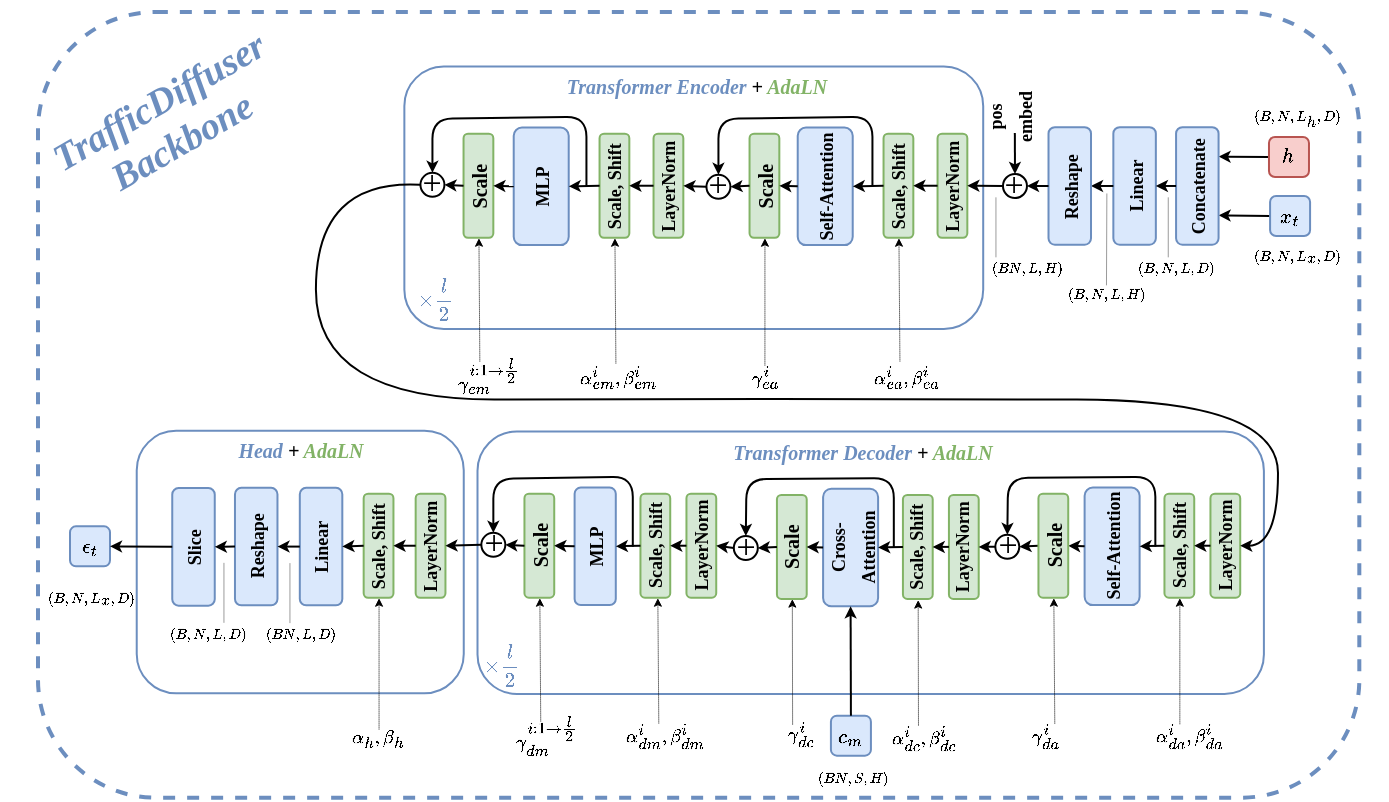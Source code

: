<mxfile><diagram name="Page-1" id="Ao6oZYzSkwCpluXzxe4u"><mxGraphModel dx="4191" dy="3201" grid="1" gridSize="10" guides="1" tooltips="1" connect="1" arrows="1" fold="1" page="1" pageScale="1" pageWidth="850" pageHeight="1100" math="1" shadow="0"><root><mxCell id="0"/><mxCell id="1" parent="0"/><mxCell id="OW3u8mkzrVwNZKnY8nSh-4" value="" style="rounded=1;whiteSpace=wrap;html=1;strokeWidth=2;dashed=1;fillColor=default;strokeColor=#6C8EBF;fontFamily=Times New Roman;" parent="1" vertex="1"><mxGeometry x="-2470" y="-2154" width="660.66" height="392.83" as="geometry"/></mxCell><mxCell id="4" value="" style="rounded=1;whiteSpace=wrap;html=1;fillColor=#FFFFFF;strokeColor=#6c8ebf;strokeWidth=1;fontFamily=Times New Roman;rotation=-90;" parent="1" vertex="1"><mxGeometry x="-2119.26" y="-2075.27" width="131.22" height="393.2" as="geometry"/></mxCell><mxCell id="77" value="" style="rounded=1;whiteSpace=wrap;html=1;fillColor=#FFFFFF;strokeColor=#6c8ebf;strokeWidth=1;fontFamily=Times New Roman;rotation=-90;" parent="1" vertex="1"><mxGeometry x="-2207.72" y="-2205.82" width="131.22" height="289.42" as="geometry"/></mxCell><mxCell id="76" value="" style="rounded=1;whiteSpace=wrap;html=1;fillColor=#FFFFFF;strokeColor=#6c8ebf;strokeWidth=1;fontFamily=Times New Roman;rotation=-90;" parent="1" vertex="1"><mxGeometry x="-2404.49" y="-1960.73" width="131.22" height="163.51" as="geometry"/></mxCell><mxCell id="OW3u8mkzrVwNZKnY8nSh-23" value="&lt;font color=&quot;#6c8ebf&quot;&gt;&lt;b style=&quot;&quot;&gt;&lt;font style=&quot;font-size: 19px;&quot;&gt;&lt;i style=&quot;&quot;&gt;TrafficDiffuser&lt;/i&gt;&lt;/font&gt;&lt;/b&gt;&lt;/font&gt;&lt;div&gt;&lt;font color=&quot;#6c8ebf&quot;&gt;&lt;b style=&quot;&quot;&gt;&lt;font style=&quot;&quot;&gt;&lt;i style=&quot;&quot;&gt;&lt;font style=&quot;font-size: 19px;&quot;&gt;Backbone&lt;/font&gt;&lt;br&gt;&lt;/i&gt;&lt;/font&gt;&lt;/b&gt;&lt;/font&gt;&lt;/div&gt;" style="text;html=1;align=center;verticalAlign=middle;resizable=0;points=[];autosize=1;fontFamily=Times New Roman;rotation=-30;" parent="1" vertex="1"><mxGeometry x="-2474.28" y="-2128.58" width="140" height="60" as="geometry"/></mxCell><mxCell id="OW3u8mkzrVwNZKnY8nSh-22" value="&lt;h6 style=&quot;font-size: 9px;&quot;&gt;&lt;font style=&quot;font-size: 9px;&quot;&gt;&lt;b&gt;Scale, Shift&lt;/b&gt;&lt;/font&gt;&lt;/h6&gt;" style="rounded=1;whiteSpace=wrap;html=1;fontFamily=Times New Roman;fillColor=#d5e8d4;strokeColor=#82b366;align=center;rotation=-90;" parent="1" vertex="1"><mxGeometry x="-2065.78" y="-2074.58" width="52" height="14.89" as="geometry"/></mxCell><mxCell id="OW3u8mkzrVwNZKnY8nSh-93" value="&lt;div style=&quot;font-size: 10px;&quot;&gt;&lt;font color=&quot;#6c8ebf&quot; style=&quot;font-size: 10px;&quot;&gt;&lt;b&gt;&lt;i&gt;Transformer Encoder&lt;/i&gt;&lt;/b&gt;&lt;/font&gt;&lt;font color=&quot;#b85450&quot; style=&quot;font-size: 10px;&quot;&gt;&lt;b&gt;&lt;i&gt; &lt;/i&gt;&lt;/b&gt;&lt;/font&gt;&lt;font style=&quot;font-size: 10px;&quot;&gt;&lt;b&gt;&lt;i&gt;+&lt;/i&gt;&lt;/b&gt;&lt;/font&gt;&lt;font color=&quot;#b85450&quot; style=&quot;font-size: 10px;&quot;&gt;&lt;b&gt;&lt;i&gt; &lt;/i&gt;&lt;/b&gt;&lt;/font&gt;&lt;font color=&quot;#82b366&quot; style=&quot;font-size: 10px;&quot;&gt;&lt;b&gt;&lt;i&gt;AdaLN&lt;/i&gt;&lt;/b&gt;&lt;/font&gt;&lt;font color=&quot;#82b366&quot; style=&quot;font-size: 10px;&quot;&gt;&lt;b&gt;&lt;i&gt;&lt;br&gt;&lt;/i&gt;&lt;/b&gt;&lt;/font&gt;&lt;/div&gt;" style="text;html=1;align=center;verticalAlign=middle;resizable=0;points=[];autosize=1;fontFamily=Times New Roman;rotation=0;" parent="1" vertex="1"><mxGeometry x="-2216.28" y="-2131.51" width="150" height="30" as="geometry"/></mxCell><mxCell id="OW3u8mkzrVwNZKnY8nSh-112" value="&lt;h6&gt;&lt;font style=&quot;font-size: 9px;&quot;&gt;&lt;b&gt;LayerNorm&lt;/b&gt;&lt;/font&gt;&lt;/h6&gt;" style="rounded=1;whiteSpace=wrap;html=1;fontFamily=Times New Roman;fillColor=#d5e8d4;strokeColor=#82b366;align=center;rotation=-90;aspect=fixed;" parent="1" vertex="1"><mxGeometry x="-2038.78" y="-2074.58" width="52" height="14.89" as="geometry"/></mxCell><mxCell id="OW3u8mkzrVwNZKnY8nSh-113" value="" style="endArrow=none;html=1;rounded=0;endSize=3;exitX=0.5;exitY=1;exitDx=0;exitDy=0;entryX=0.5;entryY=0;entryDx=0;entryDy=0;fontFamily=Times New Roman;endFill=0;startArrow=classic;startFill=1;startSize=3;" parent="1" source="OW3u8mkzrVwNZKnY8nSh-22" target="OW3u8mkzrVwNZKnY8nSh-112" edge="1"><mxGeometry width="50" height="50" relative="1" as="geometry"><mxPoint x="-2019.78" y="-2065.58" as="sourcePoint"/><mxPoint x="-2001.78" y="-2065.58" as="targetPoint"/></mxGeometry></mxCell><mxCell id="OW3u8mkzrVwNZKnY8nSh-117" value="" style="endArrow=none;html=1;rounded=0;strokeWidth=0.5;fontFamily=Times New Roman;fontSize=10;startSize=3;endSize=3;fillColor=#dae8fc;strokeColor=#000000;startArrow=classic;startFill=1;movable=1;resizable=1;rotatable=1;deletable=1;editable=1;connectable=1;dashed=1;dashPattern=1 1;entryX=0.506;entryY=0.252;entryDx=0;entryDy=0;entryPerimeter=0;exitX=0;exitY=0.5;exitDx=0;exitDy=0;" parent="1" source="OW3u8mkzrVwNZKnY8nSh-212" edge="1"><mxGeometry width="50" height="50" relative="1" as="geometry"><mxPoint x="-2106.78" y="-2036.51" as="sourcePoint"/><mxPoint x="-2106.79" y="-1977.5" as="targetPoint"/></mxGeometry></mxCell><mxCell id="OW3u8mkzrVwNZKnY8nSh-205" value="&lt;font style=&quot;font-size: 17px;&quot;&gt;+&lt;/font&gt;" style="ellipse;whiteSpace=wrap;html=1;aspect=fixed;fontFamily=Times New Roman;rotation=0;" parent="1" vertex="1"><mxGeometry x="-2135.78" y="-2072.58" width="12" height="12" as="geometry"/></mxCell><mxCell id="OW3u8mkzrVwNZKnY8nSh-208" value="" style="endArrow=none;html=1;rounded=1;endSize=3;exitX=0.5;exitY=0;exitDx=0;exitDy=0;fontFamily=Times New Roman;endFill=0;startArrow=classic;startFill=1;startSize=3;curved=0;" parent="1" source="OW3u8mkzrVwNZKnY8nSh-205" edge="1"><mxGeometry width="50" height="50" relative="1" as="geometry"><mxPoint x="-2106.78" y="-2072.58" as="sourcePoint"/><mxPoint x="-2052.78" y="-2066.58" as="targetPoint"/><Array as="points"><mxPoint x="-2129.78" y="-2100.58"/><mxPoint x="-2052.78" y="-2101.58"/></Array></mxGeometry></mxCell><mxCell id="OW3u8mkzrVwNZKnY8nSh-209" value="&lt;div&gt;&lt;font size=&quot;1&quot;&gt;&lt;b style=&quot;font-size: 9px;&quot;&gt;Self-Attention &lt;br&gt;&lt;/b&gt;&lt;/font&gt;&lt;/div&gt;" style="rounded=1;whiteSpace=wrap;html=1;fontFamily=Times New Roman;fillColor=#dae8fc;strokeColor=#6c8ebf;align=center;rotation=-90;" parent="1" vertex="1"><mxGeometry x="-2105.78" y="-2080.58" width="58.78" height="27.5" as="geometry"/></mxCell><mxCell id="OW3u8mkzrVwNZKnY8nSh-212" value="&lt;h6&gt;&lt;font style=&quot;font-size: 10px;&quot;&gt;&lt;b&gt;Scale&lt;/b&gt;&lt;/font&gt;&lt;/h6&gt;" style="rounded=1;whiteSpace=wrap;html=1;fontFamily=Times New Roman;fillColor=#d5e8d4;strokeColor=#82b366;align=center;rotation=-90;aspect=fixed;" parent="1" vertex="1"><mxGeometry x="-2132.78" y="-2074.58" width="52" height="14.89" as="geometry"/></mxCell><mxCell id="OW3u8mkzrVwNZKnY8nSh-213" value="" style="endArrow=none;html=1;rounded=0;endSize=3;exitX=0.5;exitY=1;exitDx=0;exitDy=0;entryX=0.5;entryY=0;entryDx=0;entryDy=0;fontFamily=Times New Roman;endFill=0;startArrow=classic;startFill=1;startSize=3;" parent="1" source="OW3u8mkzrVwNZKnY8nSh-209" target="OW3u8mkzrVwNZKnY8nSh-22" edge="1"><mxGeometry width="50" height="50" relative="1" as="geometry"><mxPoint x="-2053.78" y="-2092.58" as="sourcePoint"/><mxPoint x="-2040.78" y="-2092.58" as="targetPoint"/></mxGeometry></mxCell><mxCell id="OW3u8mkzrVwNZKnY8nSh-214" value="" style="endArrow=none;html=1;rounded=0;endSize=3;exitX=0.5;exitY=1;exitDx=0;exitDy=0;entryX=0.5;entryY=0;entryDx=0;entryDy=0;fontFamily=Times New Roman;endFill=0;startArrow=classic;startFill=1;startSize=3;" parent="1" source="OW3u8mkzrVwNZKnY8nSh-212" target="OW3u8mkzrVwNZKnY8nSh-209" edge="1"><mxGeometry width="50" height="50" relative="1" as="geometry"><mxPoint x="-2100.78" y="-2065.58" as="sourcePoint"/><mxPoint x="-2087.78" y="-2065.58" as="targetPoint"/></mxGeometry></mxCell><mxCell id="OW3u8mkzrVwNZKnY8nSh-215" value="" style="endArrow=none;html=1;rounded=0;endSize=3;entryX=0.5;entryY=0;entryDx=0;entryDy=0;fontFamily=Times New Roman;endFill=0;startArrow=classic;startFill=1;startSize=3;exitX=1;exitY=0.5;exitDx=0;exitDy=0;" parent="1" source="OW3u8mkzrVwNZKnY8nSh-205" target="OW3u8mkzrVwNZKnY8nSh-212" edge="1"><mxGeometry width="50" height="50" relative="1" as="geometry"><mxPoint x="-2125.78" y="-2076.58" as="sourcePoint"/><mxPoint x="-2115.78" y="-2076.58" as="targetPoint"/></mxGeometry></mxCell><mxCell id="OW3u8mkzrVwNZKnY8nSh-218" value="&lt;h6 style=&quot;font-size: 9px;&quot;&gt;&lt;font style=&quot;font-size: 9px;&quot;&gt;&lt;b&gt;Scale, Shift&lt;/b&gt;&lt;/font&gt;&lt;/h6&gt;" style="rounded=1;whiteSpace=wrap;html=1;fontFamily=Times New Roman;fillColor=#d5e8d4;strokeColor=#82b366;align=center;rotation=-90;" parent="1" vertex="1"><mxGeometry x="-2207.78" y="-2074.58" width="52" height="14.89" as="geometry"/></mxCell><mxCell id="OW3u8mkzrVwNZKnY8nSh-219" value="&lt;h6&gt;&lt;font style=&quot;font-size: 9px;&quot;&gt;&lt;b&gt;LayerNorm&lt;/b&gt;&lt;/font&gt;&lt;/h6&gt;" style="rounded=1;whiteSpace=wrap;html=1;fontFamily=Times New Roman;fillColor=#d5e8d4;strokeColor=#82b366;align=center;rotation=-90;aspect=fixed;" parent="1" vertex="1"><mxGeometry x="-2180.78" y="-2074.58" width="52" height="14.89" as="geometry"/></mxCell><mxCell id="OW3u8mkzrVwNZKnY8nSh-220" value="" style="endArrow=none;html=1;rounded=0;endSize=3;exitX=0.5;exitY=1;exitDx=0;exitDy=0;entryX=0.5;entryY=0;entryDx=0;entryDy=0;fontFamily=Times New Roman;endFill=0;startArrow=classic;startFill=1;startSize=3;" parent="1" source="OW3u8mkzrVwNZKnY8nSh-218" target="OW3u8mkzrVwNZKnY8nSh-219" edge="1"><mxGeometry width="50" height="50" relative="1" as="geometry"><mxPoint x="-2162.78" y="-2066.58" as="sourcePoint"/><mxPoint x="-2144.78" y="-2066.58" as="targetPoint"/></mxGeometry></mxCell><mxCell id="OW3u8mkzrVwNZKnY8nSh-221" value="" style="endArrow=none;html=1;rounded=0;endSize=3;exitX=0.5;exitY=1;exitDx=0;exitDy=0;entryX=0;entryY=0.5;entryDx=0;entryDy=0;fontFamily=Times New Roman;endFill=0;startArrow=classic;startFill=1;startSize=3;" parent="1" source="OW3u8mkzrVwNZKnY8nSh-219" target="OW3u8mkzrVwNZKnY8nSh-205" edge="1"><mxGeometry width="50" height="50" relative="1" as="geometry"><mxPoint x="-2141.78" y="-2066.58" as="sourcePoint"/><mxPoint x="-2135.78" y="-2067.58" as="targetPoint"/></mxGeometry></mxCell><mxCell id="OW3u8mkzrVwNZKnY8nSh-222" value="" style="endArrow=none;html=1;rounded=0;strokeWidth=0.5;fontFamily=Times New Roman;fontSize=10;startSize=3;endSize=3;fillColor=#dae8fc;strokeColor=#000000;startArrow=classic;startFill=1;movable=1;resizable=1;rotatable=1;deletable=1;editable=1;connectable=1;dashed=1;dashPattern=1 1;exitX=0;exitY=0.5;exitDx=0;exitDy=0;entryX=0.495;entryY=0.269;entryDx=0;entryDy=0;entryPerimeter=0;" parent="1" target="_Sx3BVcQElTKBw5WF4E7-6" edge="1"><mxGeometry width="50" height="50" relative="1" as="geometry"><mxPoint x="-2181.78" y="-2041.135" as="sourcePoint"/><mxPoint x="-2181.3" y="-1874.51" as="targetPoint"/></mxGeometry></mxCell><mxCell id="OW3u8mkzrVwNZKnY8nSh-223" value="" style="endArrow=none;html=1;rounded=0;strokeWidth=0.5;fontFamily=Times New Roman;fontSize=10;startSize=3;endSize=3;fillColor=#dae8fc;strokeColor=#000000;startArrow=classic;startFill=1;movable=1;resizable=1;rotatable=1;deletable=1;editable=1;connectable=1;dashed=1;dashPattern=1 1;entryX=0.465;entryY=0.252;entryDx=0;entryDy=0;entryPerimeter=0;exitX=0;exitY=0.5;exitDx=0;exitDy=0;" parent="1" source="OW3u8mkzrVwNZKnY8nSh-229" edge="1"><mxGeometry width="50" height="50" relative="1" as="geometry"><mxPoint x="-2249.78" y="-2039.58" as="sourcePoint"/><mxPoint x="-2249.33" y="-1979.5" as="targetPoint"/></mxGeometry></mxCell><mxCell id="OW3u8mkzrVwNZKnY8nSh-226" value="&lt;font style=&quot;font-size: 17px;&quot;&gt;+&lt;/font&gt;" style="ellipse;whiteSpace=wrap;html=1;aspect=fixed;fontFamily=Times New Roman;rotation=0;" parent="1" vertex="1"><mxGeometry x="-2278.78" y="-2073.58" width="12" height="12" as="geometry"/></mxCell><mxCell id="OW3u8mkzrVwNZKnY8nSh-227" value="" style="endArrow=none;html=1;rounded=1;endSize=3;exitX=0.5;exitY=0;exitDx=0;exitDy=0;fontFamily=Times New Roman;endFill=0;startArrow=classic;startFill=1;startSize=3;curved=0;" parent="1" source="OW3u8mkzrVwNZKnY8nSh-226" edge="1"><mxGeometry width="50" height="50" relative="1" as="geometry"><mxPoint x="-2249.78" y="-2072.58" as="sourcePoint"/><mxPoint x="-2195.78" y="-2066.58" as="targetPoint"/><Array as="points"><mxPoint x="-2272.78" y="-2100.58"/><mxPoint x="-2195.78" y="-2101.58"/></Array></mxGeometry></mxCell><mxCell id="OW3u8mkzrVwNZKnY8nSh-228" value="&lt;div&gt;&lt;font size=&quot;1&quot;&gt;&lt;b style=&quot;font-size: 9px;&quot;&gt;MLP &lt;br&gt;&lt;/b&gt;&lt;/font&gt;&lt;/div&gt;" style="rounded=1;whiteSpace=wrap;html=1;fontFamily=Times New Roman;fillColor=#dae8fc;strokeColor=#6c8ebf;align=center;rotation=-90;" parent="1" vertex="1"><mxGeometry x="-2247.78" y="-2080.58" width="58.78" height="27.5" as="geometry"/></mxCell><mxCell id="OW3u8mkzrVwNZKnY8nSh-229" value="&lt;h6&gt;&lt;font style=&quot;font-size: 10px;&quot;&gt;&lt;b&gt;Scale&lt;/b&gt;&lt;/font&gt;&lt;/h6&gt;" style="rounded=1;whiteSpace=wrap;html=1;fontFamily=Times New Roman;fillColor=#d5e8d4;strokeColor=#82b366;align=center;rotation=-90;aspect=fixed;" parent="1" vertex="1"><mxGeometry x="-2275.78" y="-2074.58" width="52" height="14.89" as="geometry"/></mxCell><mxCell id="OW3u8mkzrVwNZKnY8nSh-230" value="" style="endArrow=none;html=1;rounded=0;endSize=3;exitX=0.5;exitY=1;exitDx=0;exitDy=0;entryX=0.5;entryY=0;entryDx=0;entryDy=0;fontFamily=Times New Roman;endFill=0;startArrow=classic;startFill=1;startSize=3;" parent="1" source="OW3u8mkzrVwNZKnY8nSh-228" target="OW3u8mkzrVwNZKnY8nSh-218" edge="1"><mxGeometry width="50" height="50" relative="1" as="geometry"><mxPoint x="-2196.78" y="-2092.58" as="sourcePoint"/><mxPoint x="-2183.78" y="-2092.58" as="targetPoint"/></mxGeometry></mxCell><mxCell id="OW3u8mkzrVwNZKnY8nSh-231" value="" style="endArrow=none;html=1;rounded=0;endSize=3;exitX=0.5;exitY=1;exitDx=0;exitDy=0;entryX=0.5;entryY=0;entryDx=0;entryDy=0;fontFamily=Times New Roman;endFill=0;startArrow=classic;startFill=1;startSize=3;" parent="1" source="OW3u8mkzrVwNZKnY8nSh-229" target="OW3u8mkzrVwNZKnY8nSh-228" edge="1"><mxGeometry width="50" height="50" relative="1" as="geometry"><mxPoint x="-2242.78" y="-2066.58" as="sourcePoint"/><mxPoint x="-2229.78" y="-2066.58" as="targetPoint"/></mxGeometry></mxCell><mxCell id="OW3u8mkzrVwNZKnY8nSh-232" value="" style="endArrow=none;html=1;rounded=0;endSize=3;entryX=0.5;entryY=0;entryDx=0;entryDy=0;fontFamily=Times New Roman;endFill=0;startArrow=classic;startFill=1;startSize=3;exitX=1;exitY=0.5;exitDx=0;exitDy=0;" parent="1" source="OW3u8mkzrVwNZKnY8nSh-226" target="OW3u8mkzrVwNZKnY8nSh-229" edge="1"><mxGeometry width="50" height="50" relative="1" as="geometry"><mxPoint x="-2268.78" y="-2077.58" as="sourcePoint"/><mxPoint x="-2257.78" y="-2077.58" as="targetPoint"/></mxGeometry></mxCell><mxCell id="OW3u8mkzrVwNZKnY8nSh-186" value="&lt;font color=&quot;#6c8ebf&quot;&gt;&lt;b style=&quot;&quot;&gt;&lt;i style=&quot;&quot;&gt;&lt;font style=&quot;font-size: 10px;&quot;&gt;$$\times \frac{l}{2}$$&lt;/font&gt;&lt;/i&gt;&lt;/b&gt;&lt;/font&gt;" style="text;html=1;align=center;verticalAlign=middle;resizable=0;points=[];autosize=1;strokeColor=none;fillColor=none;fontFamily=Times New Roman;" parent="1" vertex="1"><mxGeometry x="-2327.33" y="-2025.58" width="110" height="30" as="geometry"/></mxCell><mxCell id="_Sx3BVcQElTKBw5WF4E7-2" value="" style="endArrow=none;html=1;rounded=0;endSize=3;exitX=0.5;exitY=1;exitDx=0;exitDy=0;entryX=0;entryY=0.5;entryDx=0;entryDy=0;fontFamily=Times New Roman;endFill=0;startArrow=classic;startFill=1;startSize=3;" parent="1" source="OW3u8mkzrVwNZKnY8nSh-112" target="_Sx3BVcQElTKBw5WF4E7-29" edge="1"><mxGeometry width="50" height="50" relative="1" as="geometry"><mxPoint x="-2022.78" y="-2057.58" as="sourcePoint"/><mxPoint x="-2009.78" y="-2057.58" as="targetPoint"/></mxGeometry></mxCell><mxCell id="_Sx3BVcQElTKBw5WF4E7-6" value="&lt;font style=&quot;font-size: 9px;&quot;&gt;$$\alpha_{em}^{i}, \beta_{em}^{i}$$&lt;/font&gt;" style="text;html=1;align=center;verticalAlign=middle;resizable=0;points=[];autosize=1;strokeColor=none;fillColor=none;fontFamily=Times New Roman;" parent="1" vertex="1"><mxGeometry x="-2260.5" y="-1986.58" width="160" height="30" as="geometry"/></mxCell><mxCell id="_Sx3BVcQElTKBw5WF4E7-7" value="&lt;font style=&quot;font-size: 9px;&quot;&gt;$$\gamma_{em}^{i : 1 \to \frac{l}{2}}&lt;br&gt;$$&lt;/font&gt;" style="text;html=1;align=center;verticalAlign=middle;resizable=0;points=[];autosize=1;strokeColor=none;fillColor=none;fontFamily=Times New Roman;" parent="1" vertex="1"><mxGeometry x="-2329.78" y="-1991.58" width="170" height="40" as="geometry"/></mxCell><mxCell id="_Sx3BVcQElTKBw5WF4E7-8" value="&lt;font style=&quot;font-size: 9px;&quot;&gt;$$\gamma_{ea}^{i}&lt;br&gt;$$&lt;/font&gt;" style="text;html=1;align=center;verticalAlign=middle;resizable=0;points=[];autosize=1;strokeColor=none;fillColor=none;fontFamily=Times New Roman;" parent="1" vertex="1"><mxGeometry x="-2157.33" y="-1991.58" width="100" height="40" as="geometry"/></mxCell><mxCell id="_Sx3BVcQElTKBw5WF4E7-9" value="&lt;font style=&quot;font-size: 9px;&quot;&gt;$$\alpha_{h}, \beta_{h}$$&lt;/font&gt;" style="text;html=1;align=center;verticalAlign=middle;resizable=0;points=[];autosize=1;strokeColor=none;fillColor=none;fontFamily=Times New Roman;" parent="1" vertex="1"><mxGeometry x="-2359.72" y="-1806.58" width="120" height="30" as="geometry"/></mxCell><mxCell id="_Sx3BVcQElTKBw5WF4E7-11" value="" style="endArrow=none;html=1;rounded=0;endSize=3;exitX=0.25;exitY=1;exitDx=0;exitDy=0;entryX=0;entryY=0.5;entryDx=0;entryDy=0;fontFamily=Times New Roman;endFill=0;startArrow=classic;startFill=1;startSize=3;" parent="1" source="_Sx3BVcQElTKBw5WF4E7-17" target="_Sx3BVcQElTKBw5WF4E7-14" edge="1"><mxGeometry width="50" height="50" relative="1" as="geometry"><mxPoint x="-1836.76" y="-2052.13" as="sourcePoint"/><mxPoint x="-1814.44" y="-2052.13" as="targetPoint"/></mxGeometry></mxCell><mxCell id="_Sx3BVcQElTKBw5WF4E7-14" value="&lt;font style=&quot;font-size: 10px;&quot;&gt;$$x_t$$&lt;/font&gt;" style="rounded=1;whiteSpace=wrap;html=1;fillColor=#dae8fc;strokeColor=#6c8ebf;aspect=fixed;fontFamily=Times New Roman;" parent="1" vertex="1"><mxGeometry x="-1853.96" y="-2062.01" width="20" height="20" as="geometry"/></mxCell><mxCell id="_Sx3BVcQElTKBw5WF4E7-15" value="" style="endArrow=none;html=1;rounded=0;endSize=3;exitX=0.75;exitY=1;exitDx=0;exitDy=0;entryX=0;entryY=0.5;entryDx=0;entryDy=0;fontFamily=Times New Roman;endFill=0;startArrow=classic;startFill=1;startSize=3;" parent="1" source="_Sx3BVcQElTKBw5WF4E7-17" target="_Sx3BVcQElTKBw5WF4E7-16" edge="1"><mxGeometry width="50" height="50" relative="1" as="geometry"><mxPoint x="-1837.31" y="-2081.63" as="sourcePoint"/><mxPoint x="-1814.99" y="-2081.63" as="targetPoint"/></mxGeometry></mxCell><mxCell id="_Sx3BVcQElTKBw5WF4E7-16" value="&lt;font style=&quot;font-size: 10px;&quot;&gt;$$h$$&lt;/font&gt;" style="rounded=1;whiteSpace=wrap;html=1;fillColor=#f8cecc;strokeColor=#b85450;aspect=fixed;fontFamily=Times New Roman;" parent="1" vertex="1"><mxGeometry x="-1854.51" y="-2091.51" width="20" height="20" as="geometry"/></mxCell><mxCell id="_Sx3BVcQElTKBw5WF4E7-17" value="&lt;div&gt;&lt;font size=&quot;1&quot;&gt;&lt;b style=&quot;font-size: 9px;&quot;&gt;Concatenate &lt;br&gt;&lt;/b&gt;&lt;/font&gt;&lt;/div&gt;" style="rounded=1;whiteSpace=wrap;html=1;fontFamily=Times New Roman;fillColor=#dae8fc;strokeColor=#6c8ebf;align=center;rotation=-90;" parent="1" vertex="1"><mxGeometry x="-1919.73" y="-2077.64" width="58.78" height="21.25" as="geometry"/></mxCell><mxCell id="_Sx3BVcQElTKBw5WF4E7-18" value="&lt;font style=&quot;font-size: 7px;&quot; face=&quot;Times New Roman&quot;&gt;$$(B, N, L_{h}, D)$$&lt;/font&gt;" style="text;html=1;align=center;verticalAlign=middle;resizable=0;points=[];autosize=1;strokeColor=none;fillColor=none;fontFamily=Times New Roman;fontSize=6;" parent="1" vertex="1"><mxGeometry x="-1885.73" y="-2111.51" width="90" height="20" as="geometry"/></mxCell><mxCell id="_Sx3BVcQElTKBw5WF4E7-19" value="&lt;font style=&quot;font-size: 7px;&quot;&gt;$$(B, N, L_{x}, D)$$&lt;/font&gt;" style="text;html=1;align=center;verticalAlign=middle;resizable=0;points=[];autosize=1;strokeColor=none;fillColor=none;fontFamily=Times New Roman;fontSize=6;" parent="1" vertex="1"><mxGeometry x="-1885.51" y="-2042.01" width="90" height="20" as="geometry"/></mxCell><mxCell id="_Sx3BVcQElTKBw5WF4E7-20" value="&lt;div&gt;&lt;font size=&quot;1&quot;&gt;&lt;b style=&quot;font-size: 9px;&quot;&gt;Linear &lt;br&gt;&lt;/b&gt;&lt;/font&gt;&lt;/div&gt;" style="rounded=1;whiteSpace=wrap;html=1;fontFamily=Times New Roman;fillColor=#dae8fc;strokeColor=#6c8ebf;align=center;rotation=-90;" parent="1" vertex="1"><mxGeometry x="-1951.09" y="-2077.64" width="58.78" height="21.25" as="geometry"/></mxCell><mxCell id="_Sx3BVcQElTKBw5WF4E7-21" value="" style="endArrow=none;html=1;rounded=0;endSize=3;exitX=0.5;exitY=1;exitDx=0;exitDy=0;entryX=0.5;entryY=0;entryDx=0;entryDy=0;fontFamily=Times New Roman;endFill=0;startArrow=classic;startFill=1;startSize=3;" parent="1" source="_Sx3BVcQElTKBw5WF4E7-20" target="_Sx3BVcQElTKBw5WF4E7-17" edge="1"><mxGeometry width="50" height="50" relative="1" as="geometry"><mxPoint x="-1834.28" y="-2071.51" as="sourcePoint"/><mxPoint x="-1805.28" y="-2071.51" as="targetPoint"/></mxGeometry></mxCell><mxCell id="_Sx3BVcQElTKBw5WF4E7-22" value="&lt;font style=&quot;font-size: 7px;&quot;&gt;$$(B, N, L, D)$$&lt;/font&gt;" style="text;html=1;align=center;verticalAlign=middle;resizable=0;points=[];autosize=1;strokeColor=none;fillColor=none;fontFamily=Times New Roman;fontSize=6;" parent="1" vertex="1"><mxGeometry x="-1936.01" y="-2035.51" width="70" height="20" as="geometry"/></mxCell><mxCell id="_Sx3BVcQElTKBw5WF4E7-23" value="&lt;font style=&quot;font-size: 7px;&quot;&gt;$$(B, N, L, H)$$&lt;/font&gt;" style="text;html=1;align=center;verticalAlign=middle;resizable=0;points=[];autosize=1;strokeColor=none;fillColor=none;fontFamily=Times New Roman;fontSize=6;" parent="1" vertex="1"><mxGeometry x="-1971.12" y="-2023.01" width="70" height="20" as="geometry"/></mxCell><mxCell id="_Sx3BVcQElTKBw5WF4E7-24" value="" style="endArrow=none;html=1;rounded=0;endSize=3;exitX=0.5;exitY=1;exitDx=0;exitDy=0;entryX=0.5;entryY=0;entryDx=0;entryDy=0;fontFamily=Times New Roman;endFill=0;startArrow=classic;startFill=1;startSize=3;" parent="1" source="_Sx3BVcQElTKBw5WF4E7-26" target="_Sx3BVcQElTKBw5WF4E7-20" edge="1"><mxGeometry width="50" height="50" relative="1" as="geometry"><mxPoint x="-1923.09" y="-2067.01" as="sourcePoint"/><mxPoint x="-1906.09" y="-2067.01" as="targetPoint"/></mxGeometry></mxCell><mxCell id="_Sx3BVcQElTKBw5WF4E7-26" value="&lt;div&gt;&lt;font size=&quot;1&quot;&gt;&lt;b style=&quot;font-size: 9px;&quot;&gt;Reshape &lt;/b&gt;&lt;/font&gt;&lt;/div&gt;" style="rounded=1;whiteSpace=wrap;html=1;fontFamily=Times New Roman;fillColor=#dae8fc;strokeColor=#6c8ebf;align=center;rotation=-90;" parent="1" vertex="1"><mxGeometry x="-1983.51" y="-2077.64" width="58.78" height="21.25" as="geometry"/></mxCell><mxCell id="_Sx3BVcQElTKBw5WF4E7-27" value="&lt;font style=&quot;font-size: 7px;&quot;&gt;$$(BN, L, H)$$&lt;/font&gt;" style="text;html=1;align=center;verticalAlign=middle;resizable=0;points=[];autosize=1;strokeColor=none;fillColor=none;fontFamily=Times New Roman;fontSize=6;" parent="1" vertex="1"><mxGeometry x="-2010.73" y="-2036.01" width="70" height="20" as="geometry"/></mxCell><mxCell id="_Sx3BVcQElTKBw5WF4E7-28" value="" style="endArrow=none;html=1;rounded=0;endSize=3;exitX=1;exitY=0.5;exitDx=0;exitDy=0;entryX=0.5;entryY=0;entryDx=0;entryDy=0;fontFamily=Times New Roman;endFill=0;startArrow=classic;startFill=1;startSize=3;" parent="1" source="_Sx3BVcQElTKBw5WF4E7-29" target="_Sx3BVcQElTKBw5WF4E7-26" edge="1"><mxGeometry width="50" height="50" relative="1" as="geometry"><mxPoint x="-1963.51" y="-2067.12" as="sourcePoint"/><mxPoint x="-1944.51" y="-2067.12" as="targetPoint"/></mxGeometry></mxCell><mxCell id="_Sx3BVcQElTKBw5WF4E7-29" value="&lt;font style=&quot;font-size: 17px;&quot;&gt;+&lt;/font&gt;" style="ellipse;whiteSpace=wrap;html=1;aspect=fixed;fontFamily=Times New Roman;rotation=0;" parent="1" vertex="1"><mxGeometry x="-1987.51" y="-2073.01" width="12" height="12" as="geometry"/></mxCell><mxCell id="_Sx3BVcQElTKBw5WF4E7-30" value="" style="endArrow=none;html=1;rounded=0;endSize=3;fontFamily=Times New Roman;endFill=0;startArrow=classic;startFill=1;startSize=3;exitX=0.5;exitY=0;exitDx=0;exitDy=0;" parent="1" source="_Sx3BVcQElTKBw5WF4E7-29" edge="1"><mxGeometry width="50" height="50" relative="1" as="geometry"><mxPoint x="-1981.58" y="-2073.51" as="sourcePoint"/><mxPoint x="-1981.58" y="-2093.51" as="targetPoint"/></mxGeometry></mxCell><mxCell id="_Sx3BVcQElTKBw5WF4E7-31" value="&lt;div&gt;&lt;font size=&quot;1&quot;&gt;&lt;b&gt;&lt;font style=&quot;font-size: 9px;&quot; face=&quot;Times New Roman&quot;&gt;pos&lt;/font&gt;&lt;/b&gt;&lt;/font&gt;&lt;/div&gt;&lt;div&gt;&lt;font size=&quot;1&quot;&gt;&lt;b&gt;&lt;font style=&quot;font-size: 9px;&quot; face=&quot;Times New Roman&quot;&gt;embed&lt;/font&gt;&lt;/b&gt;&lt;/font&gt;&lt;/div&gt;" style="text;html=1;align=center;verticalAlign=middle;resizable=0;points=[];autosize=1;strokeColor=none;fillColor=none;rotation=-90;" parent="1" vertex="1"><mxGeometry x="-2009.73" y="-2121.51" width="50" height="40" as="geometry"/></mxCell><mxCell id="_Sx3BVcQElTKBw5WF4E7-34" value="&lt;div style=&quot;font-size: 10px;&quot;&gt;&lt;font color=&quot;#6c8ebf&quot; style=&quot;font-size: 10px;&quot;&gt;&lt;b&gt;&lt;i&gt;Head&lt;/i&gt;&lt;/b&gt;&lt;/font&gt;&lt;font color=&quot;#b85450&quot; style=&quot;font-size: 10px;&quot;&gt;&lt;b&gt;&lt;i&gt; &lt;/i&gt;&lt;/b&gt;&lt;/font&gt;&lt;font style=&quot;font-size: 10px;&quot;&gt;&lt;b&gt;&lt;i&gt;+&lt;/i&gt;&lt;/b&gt;&lt;/font&gt;&lt;font color=&quot;#b85450&quot; style=&quot;font-size: 10px;&quot;&gt;&lt;b&gt;&lt;i&gt; &lt;/i&gt;&lt;/b&gt;&lt;/font&gt;&lt;font color=&quot;#82b366&quot; style=&quot;font-size: 10px;&quot;&gt;&lt;b&gt;&lt;i&gt;AdaLN&lt;/i&gt;&lt;/b&gt;&lt;/font&gt;&lt;font color=&quot;#82b366&quot; style=&quot;font-size: 10px;&quot;&gt;&lt;b&gt;&lt;i&gt;&lt;br&gt;&lt;/i&gt;&lt;/b&gt;&lt;/font&gt;&lt;/div&gt;" style="text;html=1;align=center;verticalAlign=middle;resizable=0;points=[];autosize=1;fontFamily=Times New Roman;rotation=0;" parent="1" vertex="1"><mxGeometry x="-2384.28" y="-1949.51" width="90" height="30" as="geometry"/></mxCell><mxCell id="_Sx3BVcQElTKBw5WF4E7-35" value="&lt;h6 style=&quot;font-size: 9px;&quot;&gt;&lt;font style=&quot;font-size: 9px;&quot;&gt;&lt;b&gt;Scale, Shift&lt;/b&gt;&lt;/font&gt;&lt;/h6&gt;" style="rounded=1;whiteSpace=wrap;html=1;fontFamily=Times New Roman;fillColor=#d5e8d4;strokeColor=#82b366;align=center;rotation=-90;" parent="1" vertex="1"><mxGeometry x="-2325.72" y="-1894.58" width="52" height="14.89" as="geometry"/></mxCell><mxCell id="_Sx3BVcQElTKBw5WF4E7-36" value="&lt;h6&gt;&lt;font style=&quot;font-size: 9px;&quot;&gt;&lt;b&gt;LayerNorm&lt;/b&gt;&lt;/font&gt;&lt;/h6&gt;" style="rounded=1;whiteSpace=wrap;html=1;fontFamily=Times New Roman;fillColor=#d5e8d4;strokeColor=#82b366;align=center;rotation=-90;aspect=fixed;" parent="1" vertex="1"><mxGeometry x="-2299.72" y="-1894.58" width="52" height="14.89" as="geometry"/></mxCell><mxCell id="_Sx3BVcQElTKBw5WF4E7-37" value="&lt;div&gt;&lt;font size=&quot;1&quot;&gt;&lt;b style=&quot;font-size: 9px;&quot;&gt;Linear &lt;br&gt;&lt;/b&gt;&lt;/font&gt;&lt;/div&gt;" style="rounded=1;whiteSpace=wrap;html=1;fontFamily=Times New Roman;fillColor=#dae8fc;strokeColor=#6c8ebf;align=center;rotation=-90;" parent="1" vertex="1"><mxGeometry x="-2357.86" y="-1897.33" width="58.78" height="21.25" as="geometry"/></mxCell><mxCell id="_Sx3BVcQElTKBw5WF4E7-38" value="&lt;div&gt;&lt;font size=&quot;1&quot;&gt;&lt;b style=&quot;font-size: 9px;&quot;&gt;Reshape &lt;/b&gt;&lt;/font&gt;&lt;/div&gt;" style="rounded=1;whiteSpace=wrap;html=1;fontFamily=Times New Roman;fillColor=#dae8fc;strokeColor=#6c8ebf;align=center;rotation=-90;" parent="1" vertex="1"><mxGeometry x="-2390.28" y="-1897.33" width="58.78" height="21.25" as="geometry"/></mxCell><mxCell id="_Sx3BVcQElTKBw5WF4E7-39" value="&lt;div&gt;&lt;font size=&quot;1&quot;&gt;&lt;b style=&quot;font-size: 9px;&quot;&gt;Slice &lt;/b&gt;&lt;/font&gt;&lt;/div&gt;" style="rounded=1;whiteSpace=wrap;html=1;fontFamily=Times New Roman;fillColor=#dae8fc;strokeColor=#6c8ebf;align=center;rotation=-90;" parent="1" vertex="1"><mxGeometry x="-2421.64" y="-1897.2" width="58.78" height="21.25" as="geometry"/></mxCell><mxCell id="_Sx3BVcQElTKBw5WF4E7-40" value="" style="endArrow=none;html=1;rounded=0;endSize=3;entryX=0.5;entryY=0;entryDx=0;entryDy=0;fontFamily=Times New Roman;endFill=0;startArrow=classic;startFill=1;startSize=3;" parent="1" source="_Sx3BVcQElTKBw5WF4E7-35" target="_Sx3BVcQElTKBw5WF4E7-36" edge="1"><mxGeometry width="50" height="50" relative="1" as="geometry"><mxPoint x="-2188.28" y="-2057.51" as="sourcePoint"/><mxPoint x="-2129.28" y="-2057.51" as="targetPoint"/></mxGeometry></mxCell><mxCell id="_Sx3BVcQElTKBw5WF4E7-41" value="" style="endArrow=none;html=1;rounded=0;endSize=3;entryX=0.5;entryY=0;entryDx=0;entryDy=0;fontFamily=Times New Roman;endFill=0;startArrow=classic;startFill=1;startSize=3;exitX=0.5;exitY=1;exitDx=0;exitDy=0;" parent="1" source="_Sx3BVcQElTKBw5WF4E7-37" target="_Sx3BVcQElTKBw5WF4E7-35" edge="1"><mxGeometry width="50" height="50" relative="1" as="geometry"><mxPoint x="-2248.28" y="-2066.63" as="sourcePoint"/><mxPoint x="-2236.28" y="-2066.63" as="targetPoint"/></mxGeometry></mxCell><mxCell id="_Sx3BVcQElTKBw5WF4E7-42" value="" style="endArrow=none;html=1;rounded=0;endSize=3;entryX=0.5;entryY=0;entryDx=0;entryDy=0;fontFamily=Times New Roman;endFill=0;startArrow=classic;startFill=1;startSize=3;exitX=0.5;exitY=1;exitDx=0;exitDy=0;" parent="1" source="_Sx3BVcQElTKBw5WF4E7-38" target="_Sx3BVcQElTKBw5WF4E7-37" edge="1"><mxGeometry width="50" height="50" relative="1" as="geometry"><mxPoint x="-2273.72" y="-2066.07" as="sourcePoint"/><mxPoint x="-2258.72" y="-2067.07" as="targetPoint"/></mxGeometry></mxCell><mxCell id="_Sx3BVcQElTKBw5WF4E7-43" value="" style="endArrow=none;html=1;rounded=0;endSize=3;entryX=0.5;entryY=0;entryDx=0;entryDy=0;fontFamily=Times New Roman;endFill=0;startArrow=classic;startFill=1;startSize=3;exitX=0.5;exitY=1;exitDx=0;exitDy=0;" parent="1" source="_Sx3BVcQElTKBw5WF4E7-39" target="_Sx3BVcQElTKBw5WF4E7-38" edge="1"><mxGeometry width="50" height="50" relative="1" as="geometry"><mxPoint x="-2305.86" y="-2062.01" as="sourcePoint"/><mxPoint x="-2294.86" y="-2062.01" as="targetPoint"/></mxGeometry></mxCell><mxCell id="_Sx3BVcQElTKBw5WF4E7-44" value="" style="endArrow=none;html=1;rounded=0;strokeWidth=0.5;fontFamily=Times New Roman;fontSize=10;startSize=3;endSize=3;fillColor=#dae8fc;strokeColor=#000000;startArrow=classic;startFill=1;movable=1;resizable=1;rotatable=1;deletable=1;editable=1;connectable=1;dashed=1;dashPattern=1 1;exitX=0;exitY=0.5;exitDx=0;exitDy=0;" parent="1" source="_Sx3BVcQElTKBw5WF4E7-35" edge="1"><mxGeometry width="50" height="50" relative="1" as="geometry"><mxPoint x="-2299.22" y="-1860.51" as="sourcePoint"/><mxPoint x="-2299.72" y="-1795.51" as="targetPoint"/></mxGeometry></mxCell><mxCell id="_Sx3BVcQElTKBw5WF4E7-45" value="&lt;font style=&quot;font-size: 7px;&quot;&gt;$$(BN, L, D)$$&lt;/font&gt;" style="text;html=1;align=center;verticalAlign=middle;resizable=0;points=[];autosize=1;strokeColor=none;fillColor=none;fontFamily=Times New Roman;fontSize=6;" parent="1" vertex="1"><mxGeometry x="-2374.28" y="-1852.58" width="70" height="20" as="geometry"/></mxCell><mxCell id="_Sx3BVcQElTKBw5WF4E7-46" value="&lt;font style=&quot;font-size: 7px;&quot;&gt;$$(B, N, L, D)$$&lt;/font&gt;" style="text;html=1;align=center;verticalAlign=middle;resizable=0;points=[];autosize=1;strokeColor=none;fillColor=none;fontFamily=Times New Roman;fontSize=6;" parent="1" vertex="1"><mxGeometry x="-2420.28" y="-1852.58" width="70" height="20" as="geometry"/></mxCell><mxCell id="_Sx3BVcQElTKBw5WF4E7-47" value="&lt;font style=&quot;font-size: 7px;&quot;&gt;$$(B, N, L_{x}, D)$$&lt;/font&gt;" style="text;html=1;align=center;verticalAlign=middle;resizable=0;points=[];autosize=1;strokeColor=none;fillColor=none;fontFamily=Times New Roman;fontSize=6;" parent="1" vertex="1"><mxGeometry x="-2489" y="-1871" width="90" height="20" as="geometry"/></mxCell><mxCell id="_Sx3BVcQElTKBw5WF4E7-48" value="&lt;font style=&quot;font-size: 10px;&quot;&gt;$$\epsilon_t$$&lt;/font&gt;" style="rounded=1;whiteSpace=wrap;html=1;fillColor=#dae8fc;strokeColor=#6c8ebf;aspect=fixed;fontFamily=Times New Roman;" parent="1" vertex="1"><mxGeometry x="-2454" y="-1896.83" width="20" height="20" as="geometry"/></mxCell><mxCell id="_Sx3BVcQElTKBw5WF4E7-49" value="" style="endArrow=none;html=1;rounded=0;endSize=3;entryX=0.5;entryY=0;entryDx=0;entryDy=0;fontFamily=Times New Roman;endFill=0;startArrow=classic;startFill=1;startSize=3;exitX=1;exitY=0.5;exitDx=0;exitDy=0;" parent="1" source="_Sx3BVcQElTKBw5WF4E7-48" target="_Sx3BVcQElTKBw5WF4E7-39" edge="1"><mxGeometry width="50" height="50" relative="1" as="geometry"><mxPoint x="-2371.28" y="-1876.51" as="sourcePoint"/><mxPoint x="-2361.28" y="-1876.51" as="targetPoint"/></mxGeometry></mxCell><mxCell id="OW3u8mkzrVwNZKnY8nSh-116" value="" style="endArrow=none;html=1;rounded=0;strokeWidth=0.5;fontFamily=Times New Roman;fontSize=10;startSize=3;endSize=3;fillColor=#dae8fc;strokeColor=#000000;startArrow=classic;startFill=1;movable=1;resizable=1;rotatable=1;deletable=1;editable=1;connectable=1;dashed=1;dashPattern=1 1;exitX=0;exitY=0.5;exitDx=0;exitDy=0;" parent="1" source="OW3u8mkzrVwNZKnY8nSh-22" edge="1"><mxGeometry width="50" height="50" relative="1" as="geometry"><mxPoint x="-2039.78" y="-2041.135" as="sourcePoint"/><mxPoint x="-2039.28" y="-1979.51" as="targetPoint"/></mxGeometry></mxCell><mxCell id="OW3u8mkzrVwNZKnY8nSh-118" value="&lt;font style=&quot;font-size: 9px;&quot;&gt;$$\alpha_{ea}^{i}, \beta_{ea}^{i}$$&lt;/font&gt;" style="text;html=1;align=center;verticalAlign=middle;resizable=0;points=[];autosize=1;strokeColor=none;fillColor=none;fontFamily=Times New Roman;" parent="1" vertex="1"><mxGeometry x="-2116.18" y="-1986.58" width="160" height="30" as="geometry"/></mxCell><mxCell id="_Sx3BVcQElTKBw5WF4E7-54" value="" style="endArrow=none;html=1;rounded=0;strokeWidth=0.2;fontFamily=Times New Roman;fontSize=10;startSize=3;endSize=3;fillColor=#dae8fc;strokeColor=#000000;startArrow=none;startFill=0;movable=1;resizable=1;rotatable=1;deletable=1;editable=1;connectable=1;exitX=0;exitY=0.5;exitDx=0;exitDy=0;" parent="1" edge="1"><mxGeometry width="50" height="50" relative="1" as="geometry"><mxPoint x="-1935.82" y="-2063.51" as="sourcePoint"/><mxPoint x="-1936.01" y="-2017.58" as="targetPoint"/></mxGeometry></mxCell><mxCell id="_Sx3BVcQElTKBw5WF4E7-56" value="" style="endArrow=none;html=1;rounded=0;strokeWidth=0.2;fontFamily=Times New Roman;fontSize=10;startSize=3;endSize=3;fillColor=#dae8fc;strokeColor=#000000;startArrow=none;startFill=0;movable=1;resizable=1;rotatable=1;deletable=1;editable=1;connectable=1;" parent="1" edge="1"><mxGeometry width="50" height="50" relative="1" as="geometry"><mxPoint x="-1905.12" y="-2061.58" as="sourcePoint"/><mxPoint x="-1905.12" y="-2031.58" as="targetPoint"/></mxGeometry></mxCell><mxCell id="_Sx3BVcQElTKBw5WF4E7-57" value="" style="endArrow=none;html=1;rounded=0;strokeWidth=0.2;fontFamily=Times New Roman;fontSize=10;startSize=3;endSize=3;fillColor=#dae8fc;strokeColor=#000000;startArrow=none;startFill=0;movable=1;resizable=1;rotatable=1;deletable=1;editable=1;connectable=1;" parent="1" edge="1"><mxGeometry width="50" height="50" relative="1" as="geometry"><mxPoint x="-1991.28" y="-2061.58" as="sourcePoint"/><mxPoint x="-1991.28" y="-2031.58" as="targetPoint"/></mxGeometry></mxCell><mxCell id="_Sx3BVcQElTKBw5WF4E7-58" value="" style="endArrow=none;html=1;rounded=0;strokeWidth=0.2;fontFamily=Times New Roman;fontSize=10;startSize=3;endSize=3;fillColor=#dae8fc;strokeColor=#000000;startArrow=none;startFill=0;movable=1;resizable=1;rotatable=1;deletable=1;editable=1;connectable=1;" parent="1" edge="1"><mxGeometry width="50" height="50" relative="1" as="geometry"><mxPoint x="-2344.28" y="-1878.69" as="sourcePoint"/><mxPoint x="-2344.28" y="-1848.69" as="targetPoint"/></mxGeometry></mxCell><mxCell id="_Sx3BVcQElTKBw5WF4E7-59" value="" style="endArrow=none;html=1;rounded=0;strokeWidth=0.2;fontFamily=Times New Roman;fontSize=10;startSize=3;endSize=3;fillColor=#dae8fc;strokeColor=#000000;startArrow=none;startFill=0;movable=1;resizable=1;rotatable=1;deletable=1;editable=1;connectable=1;" parent="1" edge="1"><mxGeometry width="50" height="50" relative="1" as="geometry"><mxPoint x="-2377.28" y="-1878.83" as="sourcePoint"/><mxPoint x="-2377.28" y="-1848.83" as="targetPoint"/></mxGeometry></mxCell><mxCell id="5" value="&lt;h6 style=&quot;font-size: 9px;&quot;&gt;&lt;font style=&quot;font-size: 9px;&quot;&gt;&lt;b&gt;Scale, Shift&lt;/b&gt;&lt;/font&gt;&lt;/h6&gt;" style="rounded=1;whiteSpace=wrap;html=1;fontFamily=Times New Roman;fillColor=#d5e8d4;strokeColor=#82b366;align=center;rotation=-90;" parent="1" vertex="1"><mxGeometry x="-1925.33" y="-1894.59" width="52" height="14.89" as="geometry"/></mxCell><mxCell id="6" value="&lt;div style=&quot;font-size: 10px;&quot;&gt;&lt;font color=&quot;#6c8ebf&quot; style=&quot;font-size: 10px;&quot;&gt;&lt;b&gt;&lt;i&gt;Transformer Decoder&lt;/i&gt;&lt;/b&gt;&lt;/font&gt;&lt;font color=&quot;#b85450&quot; style=&quot;font-size: 10px;&quot;&gt;&lt;b&gt;&lt;i&gt; &lt;/i&gt;&lt;/b&gt;&lt;/font&gt;&lt;font style=&quot;font-size: 10px;&quot;&gt;&lt;b&gt;&lt;i&gt;+&lt;/i&gt;&lt;/b&gt;&lt;/font&gt;&lt;font color=&quot;#b85450&quot; style=&quot;font-size: 10px;&quot;&gt;&lt;b&gt;&lt;i&gt; &lt;/i&gt;&lt;/b&gt;&lt;/font&gt;&lt;font color=&quot;#82b366&quot; style=&quot;font-size: 10px;&quot;&gt;&lt;b&gt;&lt;i&gt;AdaLN&lt;/i&gt;&lt;/b&gt;&lt;/font&gt;&lt;font color=&quot;#82b366&quot; style=&quot;font-size: 10px;&quot;&gt;&lt;b&gt;&lt;i&gt;&lt;br&gt;&lt;/i&gt;&lt;/b&gt;&lt;/font&gt;&lt;/div&gt;" style="text;html=1;align=center;verticalAlign=middle;resizable=0;points=[];autosize=1;fontFamily=Times New Roman;rotation=0;" parent="1" vertex="1"><mxGeometry x="-2133.33" y="-1948.51" width="150" height="30" as="geometry"/></mxCell><mxCell id="7" value="&lt;h6&gt;&lt;font style=&quot;font-size: 9px;&quot;&gt;&lt;b&gt;LayerNorm&lt;/b&gt;&lt;/font&gt;&lt;/h6&gt;" style="rounded=1;whiteSpace=wrap;html=1;fontFamily=Times New Roman;fillColor=#d5e8d4;strokeColor=#82b366;align=center;rotation=-90;aspect=fixed;" parent="1" vertex="1"><mxGeometry x="-1902.33" y="-1894.59" width="52" height="14.89" as="geometry"/></mxCell><mxCell id="8" value="" style="endArrow=none;html=1;rounded=0;endSize=3;exitX=0.5;exitY=1;exitDx=0;exitDy=0;entryX=0.5;entryY=0;entryDx=0;entryDy=0;fontFamily=Times New Roman;endFill=0;startArrow=classic;startFill=1;startSize=3;" parent="1" source="5" target="7" edge="1"><mxGeometry width="50" height="50" relative="1" as="geometry"><mxPoint x="-1918.33" y="-1885.59" as="sourcePoint"/><mxPoint x="-1900.33" y="-1885.59" as="targetPoint"/></mxGeometry></mxCell><mxCell id="10" value="&lt;font style=&quot;font-size: 17px;&quot;&gt;+&lt;/font&gt;" style="ellipse;whiteSpace=wrap;html=1;aspect=fixed;fontFamily=Times New Roman;rotation=0;" parent="1" vertex="1"><mxGeometry x="-1991.33" y="-1892.59" width="12" height="12" as="geometry"/></mxCell><mxCell id="11" value="" style="endArrow=none;html=1;rounded=1;endSize=3;exitX=0.5;exitY=0;exitDx=0;exitDy=0;fontFamily=Times New Roman;endFill=0;startArrow=classic;startFill=1;startSize=3;curved=0;" parent="1" source="10" edge="1"><mxGeometry width="50" height="50" relative="1" as="geometry"><mxPoint x="-1988.33" y="-1892.59" as="sourcePoint"/><mxPoint x="-1911.33" y="-1886.59" as="targetPoint"/><Array as="points"><mxPoint x="-1985" y="-1921"/><mxPoint x="-1911.33" y="-1921.59"/></Array></mxGeometry></mxCell><mxCell id="12" value="&lt;div&gt;&lt;font size=&quot;1&quot;&gt;&lt;b style=&quot;font-size: 9px;&quot;&gt;Self-Attention &lt;br&gt;&lt;/b&gt;&lt;/font&gt;&lt;/div&gt;" style="rounded=1;whiteSpace=wrap;html=1;fontFamily=Times New Roman;fillColor=#dae8fc;strokeColor=#6c8ebf;align=center;rotation=-90;" parent="1" vertex="1"><mxGeometry x="-1962.33" y="-1900.59" width="58.78" height="27.5" as="geometry"/></mxCell><mxCell id="14" value="" style="endArrow=none;html=1;rounded=0;endSize=3;exitX=0.5;exitY=1;exitDx=0;exitDy=0;entryX=0.5;entryY=0;entryDx=0;entryDy=0;fontFamily=Times New Roman;endFill=0;startArrow=classic;startFill=1;startSize=3;" parent="1" source="12" target="5" edge="1"><mxGeometry width="50" height="50" relative="1" as="geometry"><mxPoint x="-1952.33" y="-1912.59" as="sourcePoint"/><mxPoint x="-1939.33" y="-1912.59" as="targetPoint"/></mxGeometry></mxCell><mxCell id="15" value="" style="endArrow=none;html=1;rounded=0;endSize=3;exitX=0.5;exitY=1;exitDx=0;exitDy=0;entryX=0.5;entryY=0;entryDx=0;entryDy=0;fontFamily=Times New Roman;endFill=0;startArrow=classic;startFill=1;startSize=3;" parent="1" source="13" target="12" edge="1"><mxGeometry width="50" height="50" relative="1" as="geometry"><mxPoint x="-1999.33" y="-1885.59" as="sourcePoint"/><mxPoint x="-1986.33" y="-1885.59" as="targetPoint"/></mxGeometry></mxCell><mxCell id="16" value="" style="endArrow=none;html=1;rounded=0;endSize=3;entryX=0.5;entryY=0;entryDx=0;entryDy=0;fontFamily=Times New Roman;endFill=0;startArrow=classic;startFill=1;startSize=3;exitX=1;exitY=0.5;exitDx=0;exitDy=0;" parent="1" source="10" target="13" edge="1"><mxGeometry width="50" height="50" relative="1" as="geometry"><mxPoint x="-2024.33" y="-1896.59" as="sourcePoint"/><mxPoint x="-2014.33" y="-1896.59" as="targetPoint"/></mxGeometry></mxCell><mxCell id="17" value="&lt;h6 style=&quot;font-size: 9px;&quot;&gt;&lt;font style=&quot;font-size: 9px;&quot;&gt;&lt;b&gt;Scale, Shift&lt;/b&gt;&lt;/font&gt;&lt;/h6&gt;" style="rounded=1;whiteSpace=wrap;html=1;fontFamily=Times New Roman;fillColor=#d5e8d4;strokeColor=#82b366;align=center;rotation=-90;" parent="1" vertex="1"><mxGeometry x="-2187.33" y="-1894.59" width="52" height="14.89" as="geometry"/></mxCell><mxCell id="18" value="&lt;h6&gt;&lt;font style=&quot;font-size: 9px;&quot;&gt;&lt;b&gt;LayerNorm&lt;/b&gt;&lt;/font&gt;&lt;/h6&gt;" style="rounded=1;whiteSpace=wrap;html=1;fontFamily=Times New Roman;fillColor=#d5e8d4;strokeColor=#82b366;align=center;rotation=-90;aspect=fixed;" parent="1" vertex="1"><mxGeometry x="-2164.33" y="-1894.59" width="52" height="14.89" as="geometry"/></mxCell><mxCell id="19" value="" style="endArrow=none;html=1;rounded=0;endSize=3;exitX=0.5;exitY=1;exitDx=0;exitDy=0;entryX=0.5;entryY=0;entryDx=0;entryDy=0;fontFamily=Times New Roman;endFill=0;startArrow=classic;startFill=1;startSize=3;" parent="1" source="17" target="18" edge="1"><mxGeometry width="50" height="50" relative="1" as="geometry"><mxPoint x="-2068.33" y="-1886.59" as="sourcePoint"/><mxPoint x="-2050.33" y="-1886.59" as="targetPoint"/></mxGeometry></mxCell><mxCell id="21" value="" style="endArrow=none;html=1;rounded=0;strokeWidth=0.5;fontFamily=Times New Roman;fontSize=10;startSize=3;endSize=3;fillColor=#dae8fc;strokeColor=#000000;startArrow=classic;startFill=1;movable=1;resizable=1;rotatable=1;deletable=1;editable=1;connectable=1;dashed=1;dashPattern=1 1;exitX=0;exitY=0.5;exitDx=0;exitDy=0;entryX=0.495;entryY=0.269;entryDx=0;entryDy=0;entryPerimeter=0;" parent="1" edge="1"><mxGeometry width="50" height="50" relative="1" as="geometry"><mxPoint x="-2160.33" y="-1861.145" as="sourcePoint"/><mxPoint x="-2159.85" y="-1798.52" as="targetPoint"/></mxGeometry></mxCell><mxCell id="22" value="" style="endArrow=none;html=1;rounded=0;strokeWidth=0.5;fontFamily=Times New Roman;fontSize=10;startSize=3;endSize=3;fillColor=#dae8fc;strokeColor=#000000;startArrow=classic;startFill=1;movable=1;resizable=1;rotatable=1;deletable=1;editable=1;connectable=1;dashed=1;dashPattern=1 1;entryX=0.465;entryY=0.252;entryDx=0;entryDy=0;entryPerimeter=0;exitX=0;exitY=0.5;exitDx=0;exitDy=0;" parent="1" source="26" edge="1"><mxGeometry width="50" height="50" relative="1" as="geometry"><mxPoint x="-2219.33" y="-1859.59" as="sourcePoint"/><mxPoint x="-2218.88" y="-1799.51" as="targetPoint"/></mxGeometry></mxCell><mxCell id="23" value="&lt;font style=&quot;font-size: 17px;&quot;&gt;+&lt;/font&gt;" style="ellipse;whiteSpace=wrap;html=1;aspect=fixed;fontFamily=Times New Roman;rotation=0;" parent="1" vertex="1"><mxGeometry x="-2248.33" y="-1893.59" width="12" height="12" as="geometry"/></mxCell><mxCell id="24" value="" style="endArrow=none;html=1;rounded=1;endSize=3;exitX=0.5;exitY=0;exitDx=0;exitDy=0;fontFamily=Times New Roman;endFill=0;startArrow=classic;startFill=1;startSize=3;curved=0;" parent="1" edge="1"><mxGeometry width="50" height="50" relative="1" as="geometry"><mxPoint x="-2242.33" y="-1893.59" as="sourcePoint"/><mxPoint x="-2172.6" y="-1886.59" as="targetPoint"/><Array as="points"><mxPoint x="-2242.33" y="-1920.59"/><mxPoint x="-2172.6" y="-1921.59"/></Array></mxGeometry></mxCell><mxCell id="25" value="&lt;div&gt;&lt;font size=&quot;1&quot;&gt;&lt;b style=&quot;font-size: 9px;&quot;&gt;MLP &lt;br&gt;&lt;/b&gt;&lt;/font&gt;&lt;/div&gt;" style="rounded=1;whiteSpace=wrap;html=1;fontFamily=Times New Roman;fillColor=#dae8fc;strokeColor=#6c8ebf;align=center;rotation=-90;" parent="1" vertex="1"><mxGeometry x="-2220.79" y="-1897.13" width="58.78" height="20.59" as="geometry"/></mxCell><mxCell id="26" value="&lt;h6&gt;&lt;font style=&quot;font-size: 10px;&quot;&gt;&lt;b&gt;Scale&lt;/b&gt;&lt;/font&gt;&lt;/h6&gt;" style="rounded=1;whiteSpace=wrap;html=1;fontFamily=Times New Roman;fillColor=#d5e8d4;strokeColor=#82b366;align=center;rotation=-90;aspect=fixed;" parent="1" vertex="1"><mxGeometry x="-2245.33" y="-1894.59" width="52" height="14.89" as="geometry"/></mxCell><mxCell id="27" value="" style="endArrow=none;html=1;rounded=0;endSize=3;exitX=0.5;exitY=1;exitDx=0;exitDy=0;entryX=0.5;entryY=0;entryDx=0;entryDy=0;fontFamily=Times New Roman;endFill=0;startArrow=classic;startFill=1;startSize=3;" parent="1" source="25" target="17" edge="1"><mxGeometry width="50" height="50" relative="1" as="geometry"><mxPoint x="-2095.33" y="-1912.59" as="sourcePoint"/><mxPoint x="-2082.33" y="-1912.59" as="targetPoint"/></mxGeometry></mxCell><mxCell id="28" value="" style="endArrow=none;html=1;rounded=0;endSize=3;exitX=0.5;exitY=1;exitDx=0;exitDy=0;entryX=0.5;entryY=0;entryDx=0;entryDy=0;fontFamily=Times New Roman;endFill=0;startArrow=classic;startFill=1;startSize=3;" parent="1" source="26" target="25" edge="1"><mxGeometry width="50" height="50" relative="1" as="geometry"><mxPoint x="-2141.33" y="-1886.59" as="sourcePoint"/><mxPoint x="-2128.33" y="-1886.59" as="targetPoint"/></mxGeometry></mxCell><mxCell id="29" value="" style="endArrow=none;html=1;rounded=0;endSize=3;entryX=0.5;entryY=0;entryDx=0;entryDy=0;fontFamily=Times New Roman;endFill=0;startArrow=classic;startFill=1;startSize=3;exitX=1;exitY=0.5;exitDx=0;exitDy=0;" parent="1" source="23" target="26" edge="1"><mxGeometry width="50" height="50" relative="1" as="geometry"><mxPoint x="-2167.33" y="-1897.59" as="sourcePoint"/><mxPoint x="-2156.33" y="-1897.59" as="targetPoint"/></mxGeometry></mxCell><mxCell id="31" value="&lt;font style=&quot;font-size: 9px;&quot;&gt;$$\alpha_{dm}^{i}, \beta_{dm}^{i}$$&lt;/font&gt;" style="text;html=1;align=center;verticalAlign=middle;resizable=0;points=[];autosize=1;strokeColor=none;fillColor=none;fontFamily=Times New Roman;" parent="1" vertex="1"><mxGeometry x="-2242.05" y="-1806.59" width="170" height="30" as="geometry"/></mxCell><mxCell id="33" value="&lt;font style=&quot;font-size: 9px;&quot;&gt;$$\gamma_{da}^{i}&lt;br&gt;$$&lt;/font&gt;" style="text;html=1;align=center;verticalAlign=middle;resizable=0;points=[];autosize=1;strokeColor=none;fillColor=none;fontFamily=Times New Roman;" parent="1" vertex="1"><mxGeometry x="-2016.88" y="-1811.59" width="100" height="40" as="geometry"/></mxCell><mxCell id="36" value="&lt;font style=&quot;font-size: 9px;&quot;&gt;$$\alpha_{da}^{i}, \beta_{da}^{i}$$&lt;/font&gt;" style="text;html=1;align=center;verticalAlign=middle;resizable=0;points=[];autosize=1;strokeColor=none;fillColor=none;fontFamily=Times New Roman;" parent="1" vertex="1"><mxGeometry x="-1974.73" y="-1806.59" width="160" height="30" as="geometry"/></mxCell><mxCell id="39" value="&lt;font color=&quot;#6c8ebf&quot;&gt;&lt;b style=&quot;&quot;&gt;&lt;i style=&quot;&quot;&gt;&lt;font style=&quot;font-size: 10px;&quot;&gt;$$\times \frac{l}{2}$$&lt;/font&gt;&lt;/i&gt;&lt;/b&gt;&lt;/font&gt;" style="text;html=1;align=center;verticalAlign=middle;resizable=0;points=[];autosize=1;strokeColor=none;fillColor=none;fontFamily=Times New Roman;" parent="1" vertex="1"><mxGeometry x="-2294.28" y="-1842.59" width="110" height="30" as="geometry"/></mxCell><mxCell id="40" value="" style="endArrow=none;html=1;rounded=0;endSize=3;entryX=0;entryY=0.5;entryDx=0;entryDy=0;fontFamily=Times New Roman;endFill=0;startArrow=classic;startFill=1;startSize=3;curved=1;exitX=0.5;exitY=1;exitDx=0;exitDy=0;" parent="1" source="7" target="OW3u8mkzrVwNZKnY8nSh-226" edge="1"><mxGeometry width="50" height="50" relative="1" as="geometry"><mxPoint x="-1830" y="-1880" as="sourcePoint"/><mxPoint x="-2279.87" y="-2068.09" as="targetPoint"/><Array as="points"><mxPoint x="-1850" y="-1887"/><mxPoint x="-1850" y="-1960"/><mxPoint x="-2051.09" y="-1960.51"/><mxPoint x="-2151.09" y="-1960.51"/><mxPoint x="-2331" y="-1960"/><mxPoint x="-2331.09" y="-2070.51"/></Array></mxGeometry></mxCell><mxCell id="53" value="&lt;h6&gt;&lt;font style=&quot;font-size: 9px;&quot;&gt;&lt;b&gt;LayerNorm&lt;/b&gt;&lt;/font&gt;&lt;/h6&gt;" style="rounded=1;whiteSpace=wrap;html=1;fontFamily=Times New Roman;fillColor=#d5e8d4;strokeColor=#82b366;align=center;rotation=-90;aspect=fixed;" parent="1" vertex="1"><mxGeometry x="-2033.09" y="-1894" width="52" height="14.89" as="geometry"/></mxCell><mxCell id="41" value="&lt;font style=&quot;font-size: 9px;&quot;&gt;$$\gamma_{dm}^{i : 1 \to \frac{l}{2}}&lt;br&gt;$$&lt;/font&gt;" style="text;html=1;align=center;verticalAlign=middle;resizable=0;points=[];autosize=1;strokeColor=none;fillColor=none;fontFamily=Times New Roman;" parent="1" vertex="1"><mxGeometry x="-2300.78" y="-1811.58" width="170" height="40" as="geometry"/></mxCell><mxCell id="13" value="&lt;h6&gt;&lt;font style=&quot;font-size: 10px;&quot;&gt;&lt;b&gt;Scale&lt;/b&gt;&lt;/font&gt;&lt;/h6&gt;" style="rounded=1;whiteSpace=wrap;html=1;fontFamily=Times New Roman;fillColor=#d5e8d4;strokeColor=#82b366;align=center;rotation=-90;aspect=fixed;" parent="1" vertex="1"><mxGeometry x="-1988.33" y="-1894.59" width="52" height="14.89" as="geometry"/></mxCell><mxCell id="42" value="" style="endArrow=none;html=1;rounded=0;endSize=3;exitX=0.5;exitY=1;exitDx=0;exitDy=0;entryX=0;entryY=0.5;entryDx=0;entryDy=0;fontFamily=Times New Roman;endFill=0;startArrow=classic;startFill=1;startSize=3;" parent="1" source="_Sx3BVcQElTKBw5WF4E7-36" target="23" edge="1"><mxGeometry width="50" height="50" relative="1" as="geometry"><mxPoint x="-2257.28" y="-1873.42" as="sourcePoint"/><mxPoint x="-2174.28" y="-1873.42" as="targetPoint"/></mxGeometry></mxCell><mxCell id="52" value="&lt;h6 style=&quot;font-size: 9px;&quot;&gt;&lt;font style=&quot;font-size: 9px;&quot;&gt;&lt;b&gt;Scale, Shift&lt;/b&gt;&lt;/font&gt;&lt;/h6&gt;" style="rounded=1;whiteSpace=wrap;html=1;fontFamily=Times New Roman;fillColor=#d5e8d4;strokeColor=#82b366;align=center;rotation=-90;" parent="1" vertex="1"><mxGeometry x="-2056.09" y="-1894" width="52" height="14.89" as="geometry"/></mxCell><mxCell id="54" value="" style="endArrow=none;html=1;rounded=0;endSize=3;exitX=0.5;exitY=1;exitDx=0;exitDy=0;entryX=0.5;entryY=0;entryDx=0;entryDy=0;fontFamily=Times New Roman;endFill=0;startArrow=classic;startFill=1;startSize=3;" parent="1" source="52" target="53" edge="1"><mxGeometry width="50" height="50" relative="1" as="geometry"><mxPoint x="-2014.09" y="-1885" as="sourcePoint"/><mxPoint x="-1996.09" y="-1885" as="targetPoint"/></mxGeometry></mxCell><mxCell id="56" value="&lt;font style=&quot;font-size: 17px;&quot;&gt;+&lt;/font&gt;" style="ellipse;whiteSpace=wrap;html=1;aspect=fixed;fontFamily=Times New Roman;rotation=0;" parent="1" vertex="1"><mxGeometry x="-2122.09" y="-1892" width="12" height="12" as="geometry"/></mxCell><mxCell id="57" value="" style="endArrow=none;html=1;rounded=1;endSize=3;exitX=0.5;exitY=0;exitDx=0;exitDy=0;fontFamily=Times New Roman;endFill=0;startArrow=classic;startFill=1;startSize=3;curved=0;" parent="1" source="56" edge="1"><mxGeometry width="50" height="50" relative="1" as="geometry"><mxPoint x="-2119.09" y="-1892" as="sourcePoint"/><mxPoint x="-2042.09" y="-1886" as="targetPoint"/><Array as="points"><mxPoint x="-2115.76" y="-1920.41"/><mxPoint x="-2042.09" y="-1921"/></Array></mxGeometry></mxCell><mxCell id="58" value="&lt;div&gt;&lt;font size=&quot;1&quot;&gt;&lt;b style=&quot;font-size: 9px;&quot;&gt;Cross-Attention &lt;br&gt;&lt;/b&gt;&lt;/font&gt;&lt;/div&gt;" style="rounded=1;whiteSpace=wrap;html=1;fontFamily=Times New Roman;fillColor=#dae8fc;strokeColor=#6c8ebf;align=center;rotation=-90;" parent="1" vertex="1"><mxGeometry x="-2093.09" y="-1900" width="58.78" height="27.5" as="geometry"/></mxCell><mxCell id="59" value="&lt;h6&gt;&lt;font style=&quot;font-size: 10px;&quot;&gt;&lt;b&gt;Scale&lt;/b&gt;&lt;/font&gt;&lt;/h6&gt;" style="rounded=1;whiteSpace=wrap;html=1;fontFamily=Times New Roman;fillColor=#d5e8d4;strokeColor=#82b366;align=center;rotation=-90;aspect=fixed;" parent="1" vertex="1"><mxGeometry x="-2119.09" y="-1894" width="52" height="14.89" as="geometry"/></mxCell><mxCell id="60" value="" style="endArrow=none;html=1;rounded=0;endSize=3;exitX=0.5;exitY=1;exitDx=0;exitDy=0;entryX=0.5;entryY=0;entryDx=0;entryDy=0;fontFamily=Times New Roman;endFill=0;startArrow=classic;startFill=1;startSize=3;" parent="1" source="58" target="52" edge="1"><mxGeometry width="50" height="50" relative="1" as="geometry"><mxPoint x="-2048.09" y="-1912" as="sourcePoint"/><mxPoint x="-2035.09" y="-1912" as="targetPoint"/></mxGeometry></mxCell><mxCell id="61" value="" style="endArrow=none;html=1;rounded=0;endSize=3;exitX=0.5;exitY=1;exitDx=0;exitDy=0;entryX=0.5;entryY=0;entryDx=0;entryDy=0;fontFamily=Times New Roman;endFill=0;startArrow=classic;startFill=1;startSize=3;" parent="1" source="59" target="58" edge="1"><mxGeometry width="50" height="50" relative="1" as="geometry"><mxPoint x="-2095.09" y="-1885" as="sourcePoint"/><mxPoint x="-2082.09" y="-1885" as="targetPoint"/></mxGeometry></mxCell><mxCell id="62" value="" style="endArrow=none;html=1;rounded=0;endSize=3;entryX=0.5;entryY=0;entryDx=0;entryDy=0;fontFamily=Times New Roman;endFill=0;startArrow=classic;startFill=1;startSize=3;exitX=1;exitY=0.5;exitDx=0;exitDy=0;" parent="1" source="56" target="59" edge="1"><mxGeometry width="50" height="50" relative="1" as="geometry"><mxPoint x="-2120.09" y="-1896" as="sourcePoint"/><mxPoint x="-2110.09" y="-1896" as="targetPoint"/></mxGeometry></mxCell><mxCell id="63" value="&lt;font style=&quot;font-size: 9px;&quot;&gt;$$\gamma_{dc}^{i}&lt;br&gt;$$&lt;/font&gt;" style="text;html=1;align=center;verticalAlign=middle;resizable=0;points=[];autosize=1;strokeColor=none;fillColor=none;fontFamily=Times New Roman;" parent="1" vertex="1"><mxGeometry x="-2139.42" y="-1813" width="100" height="40" as="geometry"/></mxCell><mxCell id="65" value="&lt;font style=&quot;font-size: 9px;&quot;&gt;$$\alpha_{dc}^{i}, \beta_{dc}^{i}$$&lt;/font&gt;" style="text;html=1;align=center;verticalAlign=middle;resizable=0;points=[];autosize=1;strokeColor=none;fillColor=none;fontFamily=Times New Roman;" parent="1" vertex="1"><mxGeometry x="-2107.49" y="-1806" width="160" height="30" as="geometry"/></mxCell><mxCell id="67" value="&lt;font style=&quot;font-size: 10px;&quot;&gt;$$c_m$$&lt;/font&gt;" style="rounded=1;whiteSpace=wrap;html=1;fillColor=#dae8fc;strokeColor=#6c8ebf;aspect=fixed;fontFamily=Times New Roman;" parent="1" vertex="1"><mxGeometry x="-2073.54" y="-1802.17" width="20" height="20" as="geometry"/></mxCell><mxCell id="68" value="&lt;font style=&quot;font-size: 7px;&quot;&gt;$$(BN, S, H)$$&lt;/font&gt;" style="text;html=1;align=center;verticalAlign=middle;resizable=0;points=[];autosize=1;strokeColor=none;fillColor=none;fontFamily=Times New Roman;fontSize=6;" parent="1" vertex="1"><mxGeometry x="-2098.09" y="-1781.17" width="70" height="20" as="geometry"/></mxCell><mxCell id="69" value="" style="endArrow=none;html=1;rounded=0;endSize=3;exitX=0;exitY=0.5;exitDx=0;exitDy=0;entryX=0.5;entryY=0;entryDx=0;entryDy=0;fontFamily=Times New Roman;endFill=0;startArrow=classic;startFill=1;startSize=3;" parent="1" source="58" target="67" edge="1"><mxGeometry width="50" height="50" relative="1" as="geometry"><mxPoint x="-2065.7" y="-1856.86" as="sourcePoint"/><mxPoint x="-2029.79" y="-1877" as="targetPoint"/></mxGeometry></mxCell><mxCell id="70" value="" style="endArrow=none;html=1;rounded=0;strokeWidth=0.5;fontFamily=Times New Roman;fontSize=10;startSize=3;endSize=3;fillColor=#dae8fc;strokeColor=#000000;startArrow=classic;startFill=1;movable=1;resizable=1;rotatable=1;deletable=1;editable=1;connectable=1;dashed=1;dashPattern=1 1;exitX=0;exitY=0.5;exitDx=0;exitDy=0;entryX=0.495;entryY=0.269;entryDx=0;entryDy=0;entryPerimeter=0;" parent="1" source="13" edge="1"><mxGeometry width="50" height="50" relative="1" as="geometry"><mxPoint x="-1962.33" y="-1860.585" as="sourcePoint"/><mxPoint x="-1961.85" y="-1797.96" as="targetPoint"/></mxGeometry></mxCell><mxCell id="71" value="" style="endArrow=none;html=1;rounded=0;strokeWidth=0.5;fontFamily=Times New Roman;fontSize=10;startSize=3;endSize=3;fillColor=#dae8fc;strokeColor=#000000;startArrow=classic;startFill=1;movable=1;resizable=1;rotatable=1;deletable=1;editable=1;connectable=1;dashed=1;dashPattern=1 1;exitX=0;exitY=0.5;exitDx=0;exitDy=0;entryX=0.495;entryY=0.269;entryDx=0;entryDy=0;entryPerimeter=0;" parent="1" source="5" edge="1"><mxGeometry width="50" height="50" relative="1" as="geometry"><mxPoint x="-1899.47" y="-1860.89" as="sourcePoint"/><mxPoint x="-1899.32" y="-1797.85" as="targetPoint"/></mxGeometry></mxCell><mxCell id="74" value="" style="endArrow=none;html=1;rounded=0;strokeWidth=0.5;fontFamily=Times New Roman;fontSize=10;startSize=3;endSize=3;fillColor=#dae8fc;strokeColor=#000000;startArrow=classic;startFill=1;movable=1;resizable=1;rotatable=1;deletable=1;editable=1;connectable=1;dashed=1;dashPattern=1 1;exitX=0;exitY=0.5;exitDx=0;exitDy=0;entryX=0.495;entryY=0.269;entryDx=0;entryDy=0;entryPerimeter=0;" parent="1" edge="1"><mxGeometry width="50" height="50" relative="1" as="geometry"><mxPoint x="-2093.09" y="-1860.69" as="sourcePoint"/><mxPoint x="-2092.94" y="-1797.65" as="targetPoint"/></mxGeometry></mxCell><mxCell id="75" value="" style="endArrow=none;html=1;rounded=0;strokeWidth=0.5;fontFamily=Times New Roman;fontSize=10;startSize=3;endSize=3;fillColor=#dae8fc;strokeColor=#000000;startArrow=classic;startFill=1;movable=1;resizable=1;rotatable=1;deletable=1;editable=1;connectable=1;dashed=1;dashPattern=1 1;exitX=0;exitY=0.5;exitDx=0;exitDy=0;entryX=0.495;entryY=0.269;entryDx=0;entryDy=0;entryPerimeter=0;" parent="1" edge="1"><mxGeometry width="50" height="50" relative="1" as="geometry"><mxPoint x="-2030.16" y="-1860.21" as="sourcePoint"/><mxPoint x="-2030.01" y="-1797.17" as="targetPoint"/></mxGeometry></mxCell><mxCell id="78" value="" style="endArrow=none;html=1;rounded=0;endSize=3;entryX=0;entryY=0.5;entryDx=0;entryDy=0;fontFamily=Times New Roman;endFill=0;startArrow=classic;startFill=1;startSize=3;exitX=0.5;exitY=1;exitDx=0;exitDy=0;" parent="1" source="18" target="56" edge="1"><mxGeometry width="50" height="50" relative="1" as="geometry"><mxPoint x="-2100" y="-1876" as="sourcePoint"/><mxPoint x="-2091" y="-1877" as="targetPoint"/></mxGeometry></mxCell><mxCell id="80" value="" style="endArrow=none;html=1;rounded=0;endSize=3;exitX=0.5;exitY=1;exitDx=0;exitDy=0;entryX=0;entryY=0.5;entryDx=0;entryDy=0;fontFamily=Times New Roman;endFill=0;startArrow=classic;startFill=1;startSize=3;" parent="1" source="53" target="10" edge="1"><mxGeometry width="50" height="50" relative="1" as="geometry"><mxPoint x="-1996.33" y="-1887.66" as="sourcePoint"/><mxPoint x="-1988.33" y="-1887.66" as="targetPoint"/></mxGeometry></mxCell></root></mxGraphModel></diagram></mxfile>